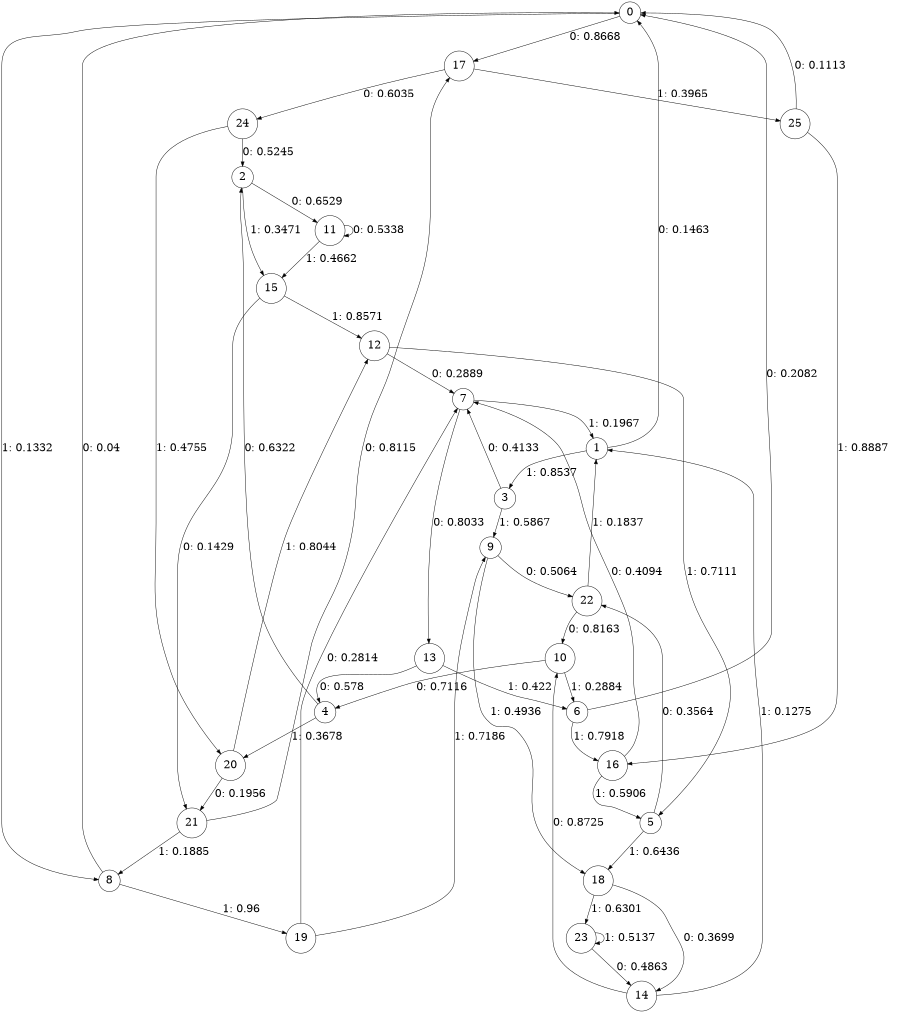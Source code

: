 digraph "ch35faceL5" {
size = "6,8.5";
ratio = "fill";
node [shape = circle];
node [fontsize = 24];
edge [fontsize = 24];
0 -> 17 [label = "0: 0.8668   "];
0 -> 8 [label = "1: 0.1332   "];
1 -> 0 [label = "0: 0.1463   "];
1 -> 3 [label = "1: 0.8537   "];
2 -> 11 [label = "0: 0.6529   "];
2 -> 15 [label = "1: 0.3471   "];
3 -> 7 [label = "0: 0.4133   "];
3 -> 9 [label = "1: 0.5867   "];
4 -> 2 [label = "0: 0.6322   "];
4 -> 20 [label = "1: 0.3678   "];
5 -> 22 [label = "0: 0.3564   "];
5 -> 18 [label = "1: 0.6436   "];
6 -> 0 [label = "0: 0.2082   "];
6 -> 16 [label = "1: 0.7918   "];
7 -> 13 [label = "0: 0.8033   "];
7 -> 1 [label = "1: 0.1967   "];
8 -> 0 [label = "0: 0.04     "];
8 -> 19 [label = "1: 0.96     "];
9 -> 22 [label = "0: 0.5064   "];
9 -> 18 [label = "1: 0.4936   "];
10 -> 4 [label = "0: 0.7116   "];
10 -> 6 [label = "1: 0.2884   "];
11 -> 11 [label = "0: 0.5338   "];
11 -> 15 [label = "1: 0.4662   "];
12 -> 7 [label = "0: 0.2889   "];
12 -> 5 [label = "1: 0.7111   "];
13 -> 4 [label = "0: 0.578    "];
13 -> 6 [label = "1: 0.422    "];
14 -> 10 [label = "0: 0.8725   "];
14 -> 1 [label = "1: 0.1275   "];
15 -> 21 [label = "0: 0.1429   "];
15 -> 12 [label = "1: 0.8571   "];
16 -> 7 [label = "0: 0.4094   "];
16 -> 5 [label = "1: 0.5906   "];
17 -> 24 [label = "0: 0.6035   "];
17 -> 25 [label = "1: 0.3965   "];
18 -> 14 [label = "0: 0.3699   "];
18 -> 23 [label = "1: 0.6301   "];
19 -> 7 [label = "0: 0.2814   "];
19 -> 9 [label = "1: 0.7186   "];
20 -> 21 [label = "0: 0.1956   "];
20 -> 12 [label = "1: 0.8044   "];
21 -> 17 [label = "0: 0.8115   "];
21 -> 8 [label = "1: 0.1885   "];
22 -> 10 [label = "0: 0.8163   "];
22 -> 1 [label = "1: 0.1837   "];
23 -> 14 [label = "0: 0.4863   "];
23 -> 23 [label = "1: 0.5137   "];
24 -> 2 [label = "0: 0.5245   "];
24 -> 20 [label = "1: 0.4755   "];
25 -> 0 [label = "0: 0.1113   "];
25 -> 16 [label = "1: 0.8887   "];
}